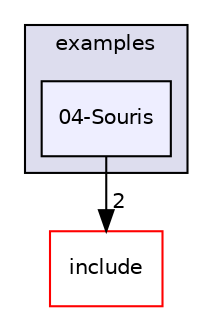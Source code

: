 digraph "/home/alexandre/Documents/sae_pacman/MinGL2/examples/04-Souris" {
  compound=true
  node [ fontsize="10", fontname="Helvetica"];
  edge [ labelfontsize="10", labelfontname="Helvetica"];
  subgraph clusterdir_39d26ed54e8d333b4c8e5b8996647edb {
    graph [ bgcolor="#ddddee", pencolor="black", label="examples" fontname="Helvetica", fontsize="10", URL="dir_39d26ed54e8d333b4c8e5b8996647edb.html"]
  dir_33483153633659fe00a206981071b6e8 [shape=box, label="04-Souris", style="filled", fillcolor="#eeeeff", pencolor="black", URL="dir_33483153633659fe00a206981071b6e8.html"];
  }
  dir_ae291cc27e75980bdaeeec13fe1d2128 [shape=box label="include" fillcolor="white" style="filled" color="red" URL="dir_ae291cc27e75980bdaeeec13fe1d2128.html"];
  dir_33483153633659fe00a206981071b6e8->dir_ae291cc27e75980bdaeeec13fe1d2128 [headlabel="2", labeldistance=1.5 headhref="dir_000006_000013.html"];
}
